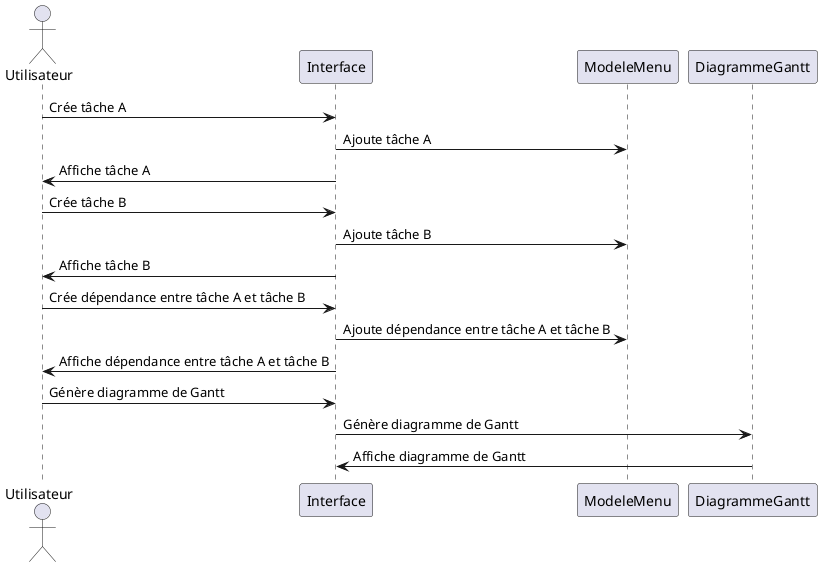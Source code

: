 @startuml
actor Utilisateur
participant Interface
participant ModeleMenu
participant DiagrammeGantt

Utilisateur -> Interface: Crée tâche A
Interface -> ModeleMenu: Ajoute tâche A
Interface -> Utilisateur: Affiche tâche A

Utilisateur -> Interface: Crée tâche B
Interface -> ModeleMenu: Ajoute tâche B
Interface -> Utilisateur: Affiche tâche B

Utilisateur -> Interface: Crée dépendance entre tâche A et tâche B
Interface -> ModeleMenu: Ajoute dépendance entre tâche A et tâche B
Interface -> Utilisateur: Affiche dépendance entre tâche A et tâche B

Utilisateur -> Interface: Génère diagramme de Gantt
Interface -> DiagrammeGantt: Génère diagramme de Gantt
DiagrammeGantt -> Interface: Affiche diagramme de Gantt

@enduml